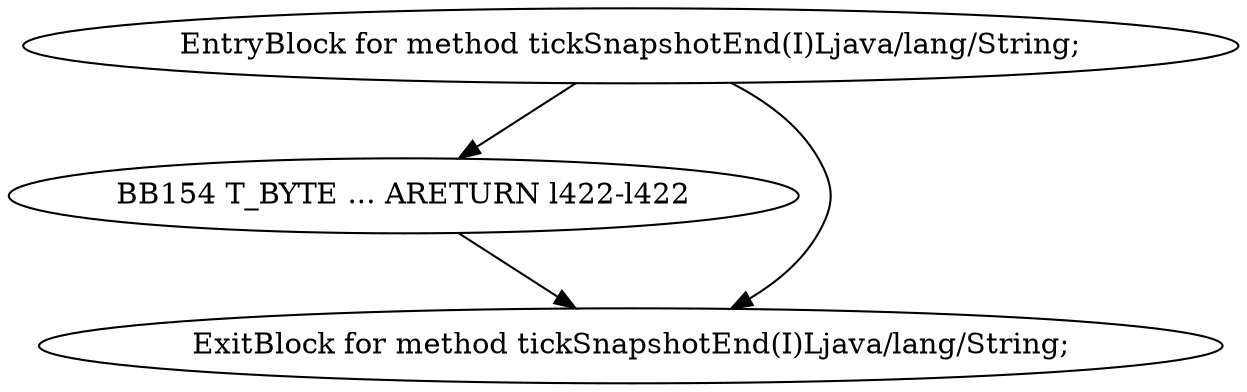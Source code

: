 digraph G {
  1 [ label="BB154 T_BYTE ... ARETURN l422-l422" ];
  2 [ label="EntryBlock for method tickSnapshotEnd(I)Ljava/lang/String;" ];
  3 [ label="ExitBlock for method tickSnapshotEnd(I)Ljava/lang/String;" ];
  2 -> 3 [ label="" ];
  2 -> 1 [ label="" ];
  1 -> 3 [ label="" ];
}
